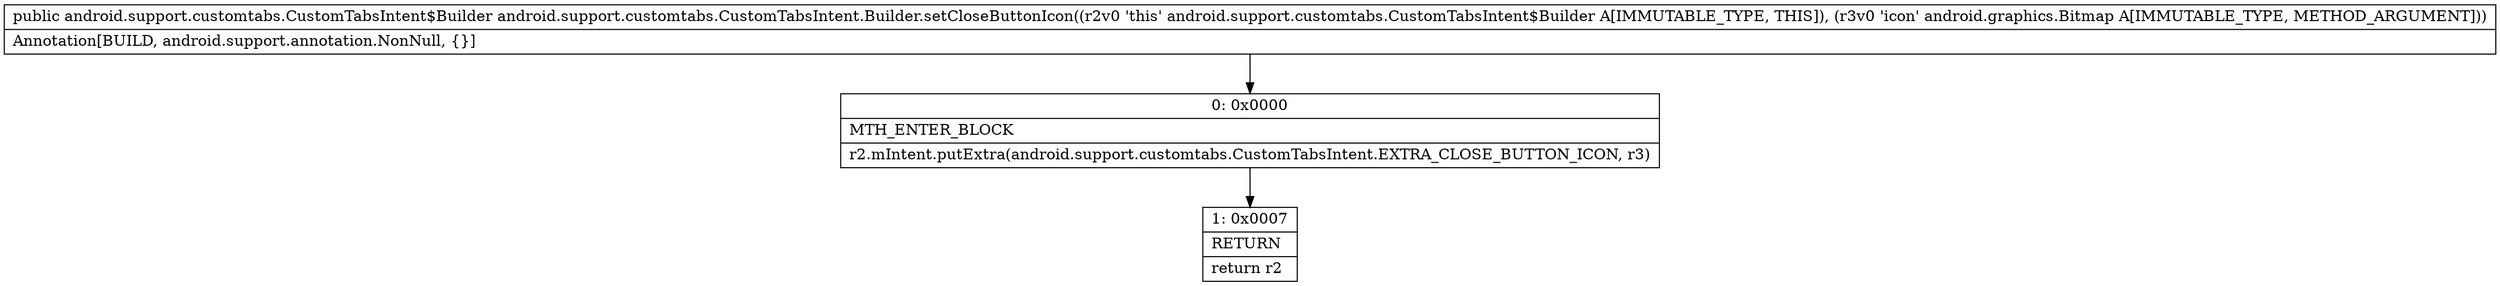 digraph "CFG forandroid.support.customtabs.CustomTabsIntent.Builder.setCloseButtonIcon(Landroid\/graphics\/Bitmap;)Landroid\/support\/customtabs\/CustomTabsIntent$Builder;" {
Node_0 [shape=record,label="{0\:\ 0x0000|MTH_ENTER_BLOCK\l|r2.mIntent.putExtra(android.support.customtabs.CustomTabsIntent.EXTRA_CLOSE_BUTTON_ICON, r3)\l}"];
Node_1 [shape=record,label="{1\:\ 0x0007|RETURN\l|return r2\l}"];
MethodNode[shape=record,label="{public android.support.customtabs.CustomTabsIntent$Builder android.support.customtabs.CustomTabsIntent.Builder.setCloseButtonIcon((r2v0 'this' android.support.customtabs.CustomTabsIntent$Builder A[IMMUTABLE_TYPE, THIS]), (r3v0 'icon' android.graphics.Bitmap A[IMMUTABLE_TYPE, METHOD_ARGUMENT]))  | Annotation[BUILD, android.support.annotation.NonNull, \{\}]\l}"];
MethodNode -> Node_0;
Node_0 -> Node_1;
}

